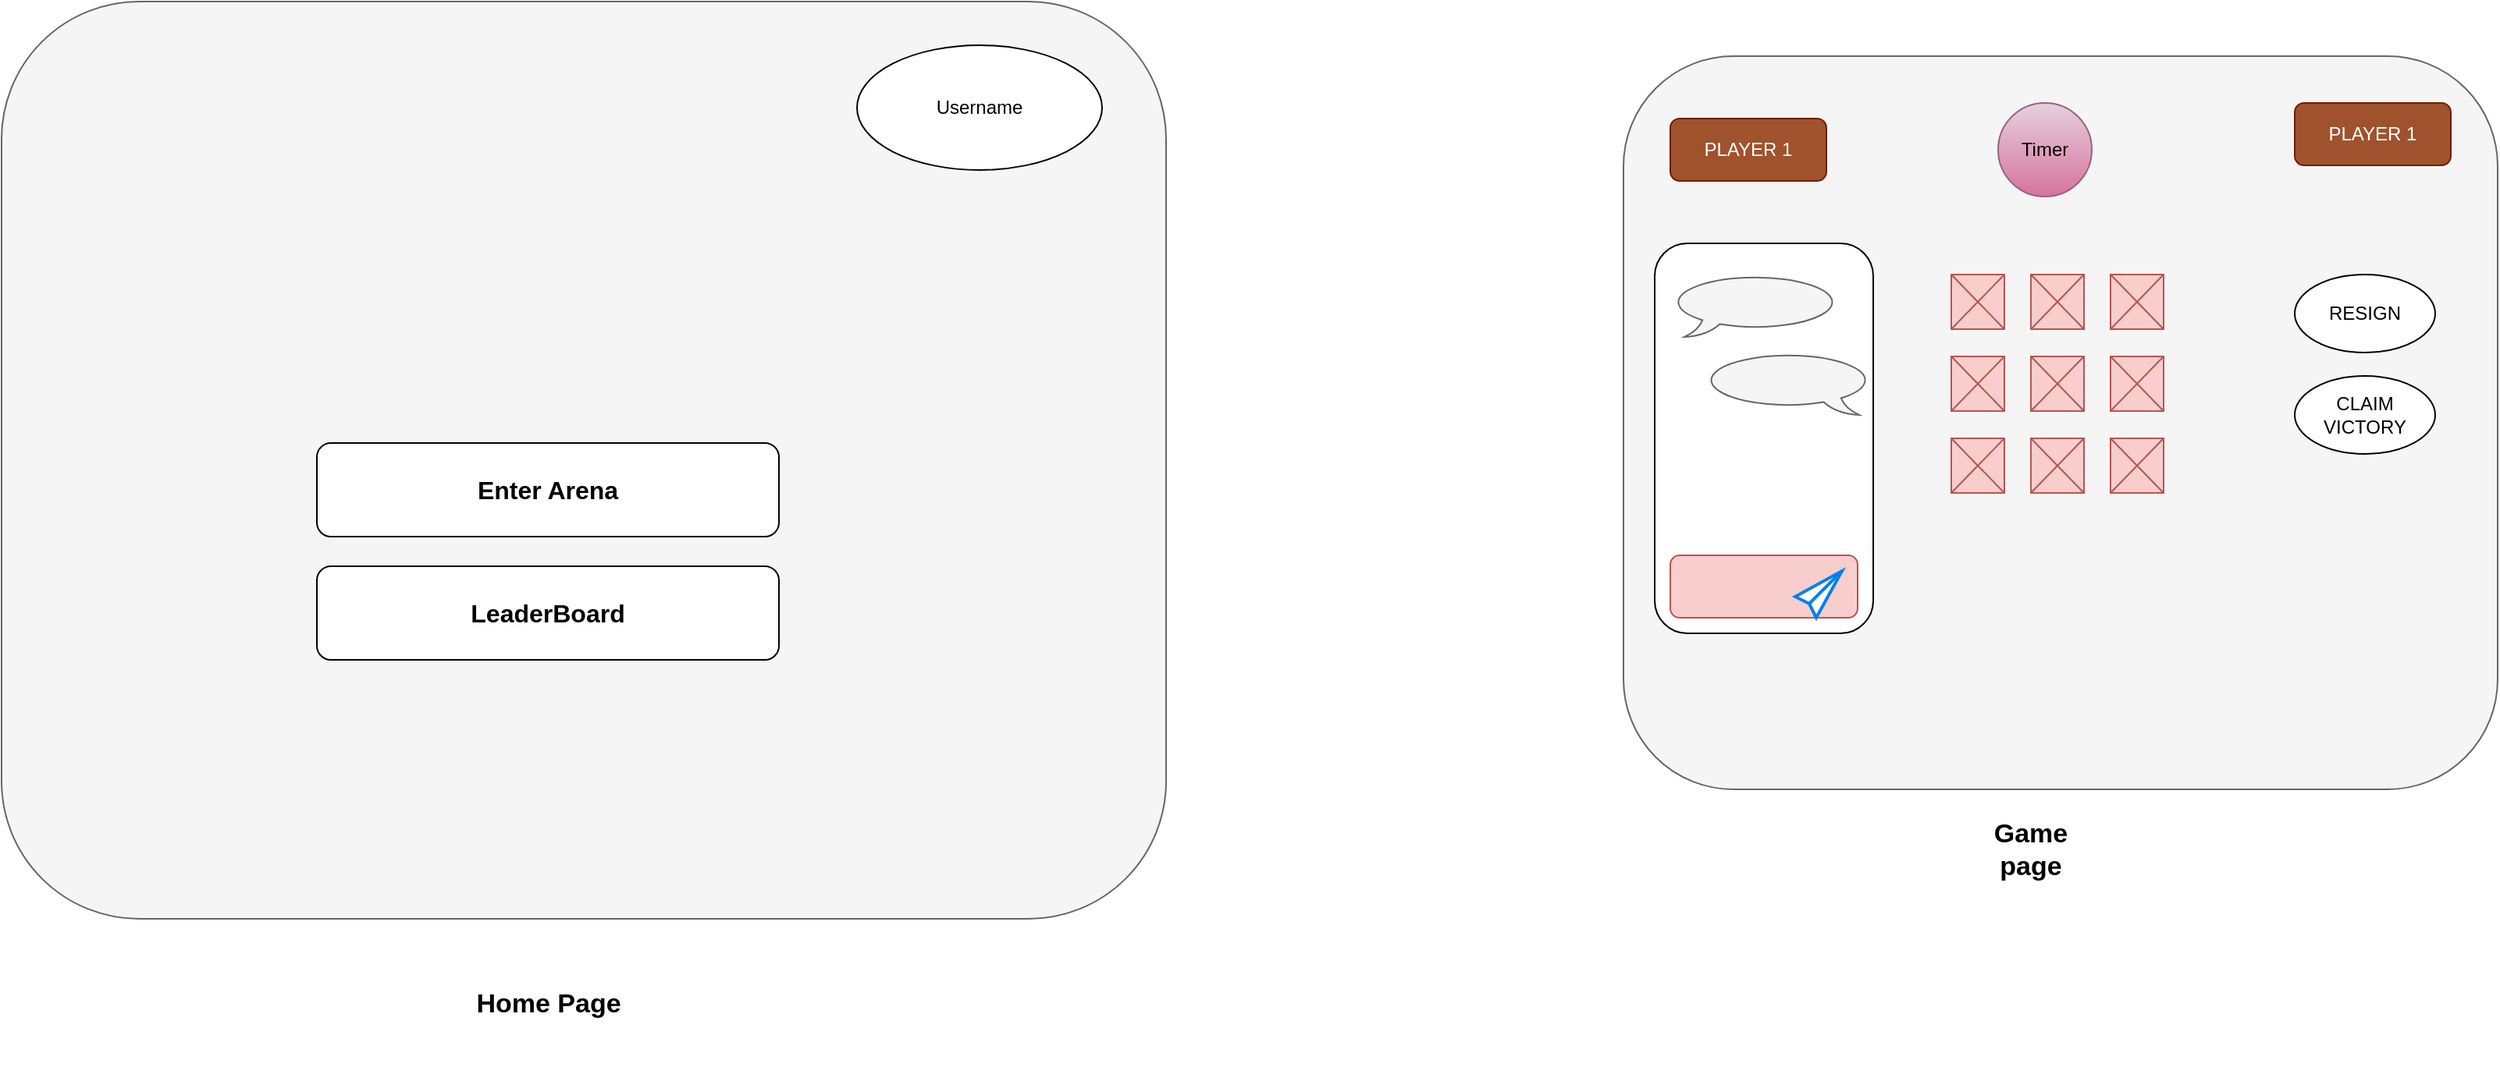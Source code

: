 <mxfile version="24.4.8" type="device">
  <diagram name="Scribble Pad" id="6k_CqKPzuQGrd2Cu_EZv">
    <mxGraphModel dx="2311" dy="1115" grid="0" gridSize="10" guides="1" tooltips="1" connect="1" arrows="1" fold="1" page="1" pageScale="1" pageWidth="3300" pageHeight="2339" math="0" shadow="0">
      <root>
        <mxCell id="0" />
        <mxCell id="1" parent="0" />
        <mxCell id="0YAYyB8_5NRjqVXGDR1G-1" value="" style="rounded=1;whiteSpace=wrap;html=1;fillColor=#f5f5f5;strokeColor=#666666;fontColor=#333333;shadow=0;" vertex="1" parent="1">
          <mxGeometry x="1230" y="332" width="560" height="470" as="geometry" />
        </mxCell>
        <mxCell id="0YAYyB8_5NRjqVXGDR1G-2" value="Timer" style="ellipse;whiteSpace=wrap;html=1;aspect=fixed;fillColor=#e6d0de;gradientColor=#d5739d;strokeColor=#996185;shadow=0;" vertex="1" parent="1">
          <mxGeometry x="1470" y="362" width="60" height="60" as="geometry" />
        </mxCell>
        <mxCell id="0YAYyB8_5NRjqVXGDR1G-5" value="PLAYER 1" style="rounded=1;whiteSpace=wrap;html=1;fillColor=#a0522d;fontColor=#ffffff;strokeColor=#6D1F00;shadow=0;" vertex="1" parent="1">
          <mxGeometry x="1260" y="372" width="100" height="40" as="geometry" />
        </mxCell>
        <mxCell id="0YAYyB8_5NRjqVXGDR1G-6" value="PLAYER 1" style="rounded=1;whiteSpace=wrap;html=1;fillColor=#a0522d;strokeColor=#6D1F00;fontColor=#ffffff;shadow=0;" vertex="1" parent="1">
          <mxGeometry x="1660" y="362" width="100" height="40" as="geometry" />
        </mxCell>
        <mxCell id="0YAYyB8_5NRjqVXGDR1G-7" value="" style="verticalLabelPosition=bottom;verticalAlign=top;html=1;shadow=0;dashed=0;strokeWidth=1;shape=mxgraph.ios.iIconGrid;gridSize=3,3;fillColor=#f8cecc;strokeColor=#b85450;" vertex="1" parent="1">
          <mxGeometry x="1440" y="472" width="136" height="140" as="geometry" />
        </mxCell>
        <mxCell id="0YAYyB8_5NRjqVXGDR1G-8" value="RESIGN" style="ellipse;whiteSpace=wrap;html=1;shadow=0;" vertex="1" parent="1">
          <mxGeometry x="1660" y="472" width="90" height="50" as="geometry" />
        </mxCell>
        <mxCell id="0YAYyB8_5NRjqVXGDR1G-9" value="CLAIM VICTORY" style="ellipse;whiteSpace=wrap;html=1;shadow=0;" vertex="1" parent="1">
          <mxGeometry x="1660" y="537" width="90" height="50" as="geometry" />
        </mxCell>
        <mxCell id="0YAYyB8_5NRjqVXGDR1G-10" value="" style="rounded=1;whiteSpace=wrap;html=1;shadow=0;" vertex="1" parent="1">
          <mxGeometry x="1250" y="452" width="140" height="250" as="geometry" />
        </mxCell>
        <mxCell id="0YAYyB8_5NRjqVXGDR1G-12" value="" style="whiteSpace=wrap;html=1;shape=mxgraph.basic.oval_callout;fillColor=#f5f5f5;fontColor=#333333;strokeColor=#666666;shadow=0;" vertex="1" parent="1">
          <mxGeometry x="1260" y="472" width="110" height="40" as="geometry" />
        </mxCell>
        <mxCell id="0YAYyB8_5NRjqVXGDR1G-13" value="" style="whiteSpace=wrap;html=1;shape=mxgraph.basic.oval_callout;fillColor=#f5f5f5;fontColor=#333333;strokeColor=#666666;flipH=1;shadow=0;" vertex="1" parent="1">
          <mxGeometry x="1280" y="522" width="110" height="40" as="geometry" />
        </mxCell>
        <mxCell id="0YAYyB8_5NRjqVXGDR1G-15" value="" style="rounded=1;whiteSpace=wrap;html=1;fillColor=#f8cecc;strokeColor=#b85450;shadow=0;" vertex="1" parent="1">
          <mxGeometry x="1260" y="652" width="120" height="40" as="geometry" />
        </mxCell>
        <mxCell id="0YAYyB8_5NRjqVXGDR1G-16" value="" style="html=1;verticalLabelPosition=bottom;align=center;labelBackgroundColor=#ffffff;verticalAlign=top;strokeWidth=2;strokeColor=#0080F0;shadow=0;dashed=0;shape=mxgraph.ios7.icons.pointer;" vertex="1" parent="1">
          <mxGeometry x="1340" y="662" width="30" height="30" as="geometry" />
        </mxCell>
        <mxCell id="0YAYyB8_5NRjqVXGDR1G-17" value="&lt;font style=&quot;font-size: 17px;&quot;&gt;Game page&lt;/font&gt;" style="text;html=1;align=center;verticalAlign=middle;whiteSpace=wrap;rounded=0;fontStyle=1" vertex="1" parent="1">
          <mxGeometry x="1461" y="826" width="60" height="30" as="geometry" />
        </mxCell>
        <mxCell id="0YAYyB8_5NRjqVXGDR1G-19" value="" style="rounded=1;whiteSpace=wrap;html=1;fillColor=#f5f5f5;fontColor=#333333;strokeColor=#666666;" vertex="1" parent="1">
          <mxGeometry x="191" y="297" width="746" height="588" as="geometry" />
        </mxCell>
        <mxCell id="0YAYyB8_5NRjqVXGDR1G-20" value="Username" style="ellipse;whiteSpace=wrap;html=1;" vertex="1" parent="1">
          <mxGeometry x="739" y="325" width="157" height="80" as="geometry" />
        </mxCell>
        <mxCell id="0YAYyB8_5NRjqVXGDR1G-21" value="Enter Arena" style="rounded=1;whiteSpace=wrap;html=1;fontSize=16;fontStyle=1" vertex="1" parent="1">
          <mxGeometry x="393" y="580" width="296" height="60" as="geometry" />
        </mxCell>
        <mxCell id="0YAYyB8_5NRjqVXGDR1G-22" value="LeaderBoard" style="rounded=1;whiteSpace=wrap;html=1;fontSize=16;fontStyle=1" vertex="1" parent="1">
          <mxGeometry x="393" y="659" width="296" height="60" as="geometry" />
        </mxCell>
        <mxCell id="0YAYyB8_5NRjqVXGDR1G-25" value="Home Page" style="text;html=1;align=center;verticalAlign=middle;whiteSpace=wrap;rounded=0;fontSize=17;fontStyle=1" vertex="1" parent="1">
          <mxGeometry x="489.5" y="901" width="103" height="78" as="geometry" />
        </mxCell>
      </root>
    </mxGraphModel>
  </diagram>
</mxfile>
